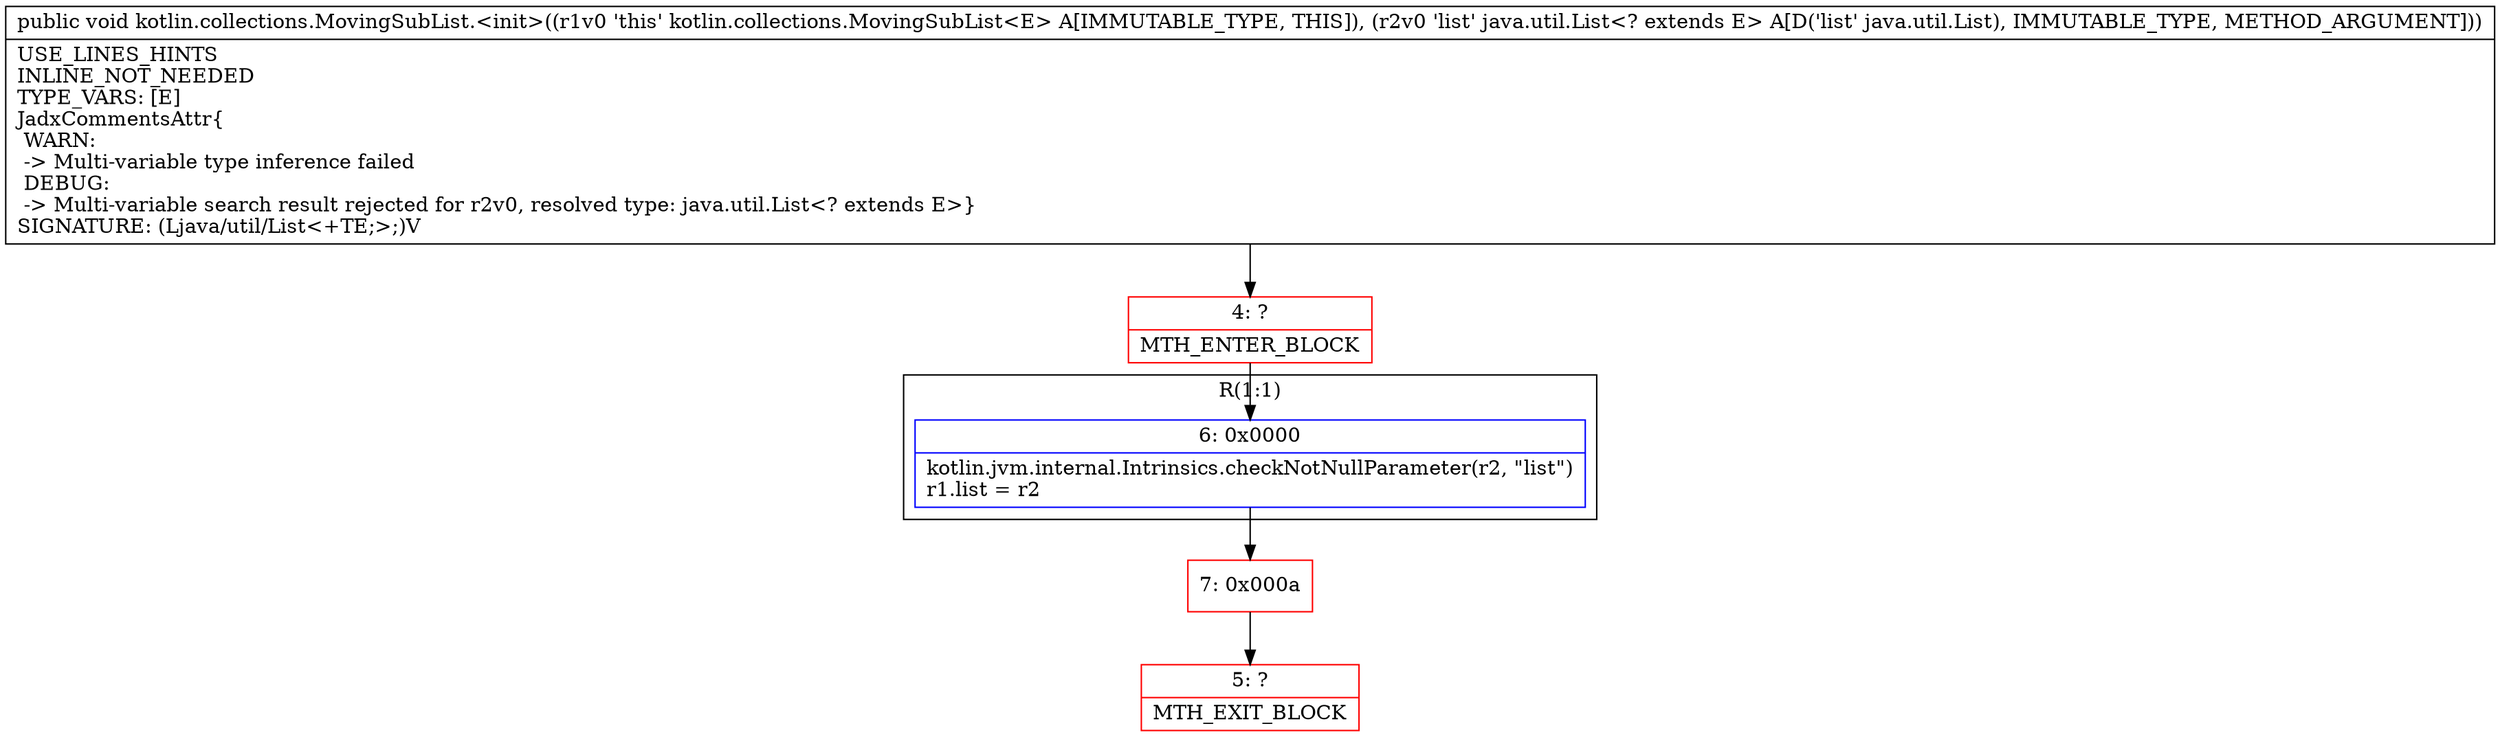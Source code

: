 digraph "CFG forkotlin.collections.MovingSubList.\<init\>(Ljava\/util\/List;)V" {
subgraph cluster_Region_1397312208 {
label = "R(1:1)";
node [shape=record,color=blue];
Node_6 [shape=record,label="{6\:\ 0x0000|kotlin.jvm.internal.Intrinsics.checkNotNullParameter(r2, \"list\")\lr1.list = r2\l}"];
}
Node_4 [shape=record,color=red,label="{4\:\ ?|MTH_ENTER_BLOCK\l}"];
Node_7 [shape=record,color=red,label="{7\:\ 0x000a}"];
Node_5 [shape=record,color=red,label="{5\:\ ?|MTH_EXIT_BLOCK\l}"];
MethodNode[shape=record,label="{public void kotlin.collections.MovingSubList.\<init\>((r1v0 'this' kotlin.collections.MovingSubList\<E\> A[IMMUTABLE_TYPE, THIS]), (r2v0 'list' java.util.List\<? extends E\> A[D('list' java.util.List), IMMUTABLE_TYPE, METHOD_ARGUMENT]))  | USE_LINES_HINTS\lINLINE_NOT_NEEDED\lTYPE_VARS: [E]\lJadxCommentsAttr\{\l WARN: \l \-\> Multi\-variable type inference failed\l DEBUG: \l \-\> Multi\-variable search result rejected for r2v0, resolved type: java.util.List\<? extends E\>\}\lSIGNATURE: (Ljava\/util\/List\<+TE;\>;)V\l}"];
MethodNode -> Node_4;Node_6 -> Node_7;
Node_4 -> Node_6;
Node_7 -> Node_5;
}

